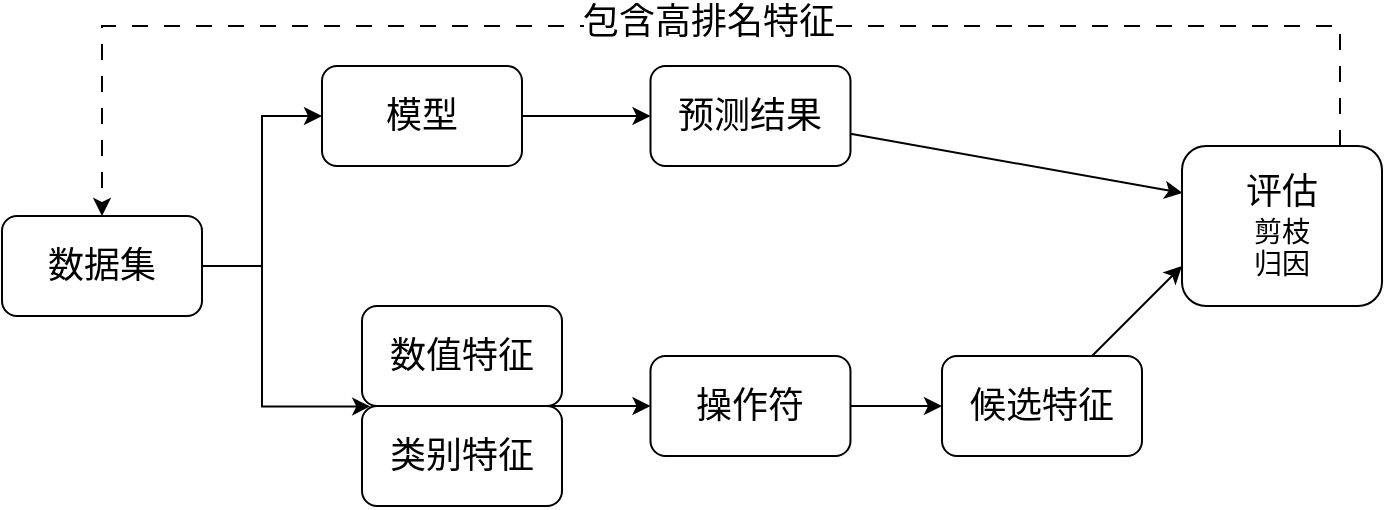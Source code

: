 <mxfile version="24.7.17">
  <diagram name="第 1 页" id="oS1hnIb2pKha_RooXdid">
    <mxGraphModel dx="1018" dy="557" grid="1" gridSize="10" guides="1" tooltips="1" connect="1" arrows="1" fold="1" page="1" pageScale="1" pageWidth="827" pageHeight="1169" math="0" shadow="0">
      <root>
        <mxCell id="0" />
        <mxCell id="1" parent="0" />
        <mxCell id="z-AKncyKRG6QcuSsVURf-11" style="edgeStyle=orthogonalEdgeStyle;rounded=0;orthogonalLoop=1;jettySize=auto;html=1;entryX=0;entryY=0.5;entryDx=0;entryDy=0;" edge="1" parent="1" source="z-AKncyKRG6QcuSsVURf-2" target="z-AKncyKRG6QcuSsVURf-9">
          <mxGeometry relative="1" as="geometry" />
        </mxCell>
        <mxCell id="z-AKncyKRG6QcuSsVURf-17" style="edgeStyle=orthogonalEdgeStyle;rounded=0;orthogonalLoop=1;jettySize=auto;html=1;entryX=0.041;entryY=0.004;entryDx=0;entryDy=0;entryPerimeter=0;" edge="1" parent="1" source="z-AKncyKRG6QcuSsVURf-2" target="z-AKncyKRG6QcuSsVURf-4">
          <mxGeometry relative="1" as="geometry">
            <Array as="points">
              <mxPoint x="130" y="330" />
              <mxPoint x="130" y="400" />
            </Array>
          </mxGeometry>
        </mxCell>
        <mxCell id="z-AKncyKRG6QcuSsVURf-2" value="&lt;font style=&quot;font-size: 18px;&quot;&gt;数据集&lt;/font&gt;" style="rounded=1;whiteSpace=wrap;html=1;" vertex="1" parent="1">
          <mxGeometry y="305" width="100" height="50" as="geometry" />
        </mxCell>
        <mxCell id="z-AKncyKRG6QcuSsVURf-24" style="rounded=0;orthogonalLoop=1;jettySize=auto;html=1;exitX=1;exitY=1;exitDx=0;exitDy=0;entryX=0;entryY=0.5;entryDx=0;entryDy=0;" edge="1" parent="1" target="z-AKncyKRG6QcuSsVURf-5">
          <mxGeometry relative="1" as="geometry">
            <mxPoint x="300" y="400" as="targetPoint" />
            <mxPoint x="270" y="400" as="sourcePoint" />
            <Array as="points">
              <mxPoint x="280" y="400" />
            </Array>
          </mxGeometry>
        </mxCell>
        <mxCell id="z-AKncyKRG6QcuSsVURf-3" value="&lt;font style=&quot;font-size: 18px;&quot;&gt;数值特征&lt;/font&gt;" style="rounded=1;whiteSpace=wrap;html=1;" vertex="1" parent="1">
          <mxGeometry x="180" y="350" width="100" height="50" as="geometry" />
        </mxCell>
        <mxCell id="z-AKncyKRG6QcuSsVURf-4" value="&lt;font style=&quot;font-size: 18px;&quot;&gt;类别特征&lt;/font&gt;" style="rounded=1;whiteSpace=wrap;html=1;" vertex="1" parent="1">
          <mxGeometry x="180" y="400" width="100" height="50" as="geometry" />
        </mxCell>
        <mxCell id="z-AKncyKRG6QcuSsVURf-27" style="rounded=0;orthogonalLoop=1;jettySize=auto;html=1;entryX=0;entryY=0.5;entryDx=0;entryDy=0;" edge="1" parent="1" source="z-AKncyKRG6QcuSsVURf-5" target="z-AKncyKRG6QcuSsVURf-6">
          <mxGeometry relative="1" as="geometry" />
        </mxCell>
        <mxCell id="z-AKncyKRG6QcuSsVURf-5" value="&lt;font style=&quot;font-size: 18px;&quot;&gt;操作符&lt;/font&gt;" style="rounded=1;whiteSpace=wrap;html=1;" vertex="1" parent="1">
          <mxGeometry x="324.24" y="375" width="100" height="50" as="geometry" />
        </mxCell>
        <mxCell id="z-AKncyKRG6QcuSsVURf-32" style="rounded=0;orthogonalLoop=1;jettySize=auto;html=1;entryX=0;entryY=0.75;entryDx=0;entryDy=0;" edge="1" parent="1" source="z-AKncyKRG6QcuSsVURf-6" target="z-AKncyKRG6QcuSsVURf-7">
          <mxGeometry relative="1" as="geometry" />
        </mxCell>
        <mxCell id="z-AKncyKRG6QcuSsVURf-6" value="&lt;font style=&quot;font-size: 18px;&quot;&gt;候选特征&lt;/font&gt;" style="rounded=1;whiteSpace=wrap;html=1;" vertex="1" parent="1">
          <mxGeometry x="470" y="375" width="100" height="50" as="geometry" />
        </mxCell>
        <mxCell id="z-AKncyKRG6QcuSsVURf-34" style="edgeStyle=orthogonalEdgeStyle;rounded=0;orthogonalLoop=1;jettySize=auto;html=1;entryX=0.5;entryY=0;entryDx=0;entryDy=0;dashed=1;dashPattern=8 8;" edge="1" parent="1" source="z-AKncyKRG6QcuSsVURf-7" target="z-AKncyKRG6QcuSsVURf-2">
          <mxGeometry relative="1" as="geometry">
            <Array as="points">
              <mxPoint x="669" y="210" />
              <mxPoint x="50" y="210" />
            </Array>
          </mxGeometry>
        </mxCell>
        <mxCell id="z-AKncyKRG6QcuSsVURf-35" value="&lt;font style=&quot;font-size: 18px;&quot;&gt;包含高排名特征&lt;/font&gt;" style="edgeLabel;html=1;align=center;verticalAlign=middle;resizable=0;points=[];" vertex="1" connectable="0" parent="z-AKncyKRG6QcuSsVURf-34">
          <mxGeometry x="-0.027" y="-2" relative="1" as="geometry">
            <mxPoint as="offset" />
          </mxGeometry>
        </mxCell>
        <mxCell id="z-AKncyKRG6QcuSsVURf-7" value="&lt;font style=&quot;font-size: 18px;&quot;&gt;评估&lt;/font&gt;&lt;div&gt;&lt;font style=&quot;font-size: 14px;&quot;&gt;剪枝&lt;/font&gt;&lt;/div&gt;&lt;div&gt;&lt;font style=&quot;font-size: 14px;&quot;&gt;归因&lt;/font&gt;&lt;/div&gt;" style="rounded=1;whiteSpace=wrap;html=1;" vertex="1" parent="1">
          <mxGeometry x="590" y="270" width="100" height="80" as="geometry" />
        </mxCell>
        <mxCell id="z-AKncyKRG6QcuSsVURf-14" style="rounded=0;orthogonalLoop=1;jettySize=auto;html=1;entryX=0;entryY=0.5;entryDx=0;entryDy=0;" edge="1" parent="1" source="z-AKncyKRG6QcuSsVURf-9" target="z-AKncyKRG6QcuSsVURf-10">
          <mxGeometry relative="1" as="geometry" />
        </mxCell>
        <mxCell id="z-AKncyKRG6QcuSsVURf-9" value="&lt;font style=&quot;font-size: 18px;&quot;&gt;模型&lt;/font&gt;" style="rounded=1;whiteSpace=wrap;html=1;" vertex="1" parent="1">
          <mxGeometry x="160" y="230" width="100" height="50" as="geometry" />
        </mxCell>
        <mxCell id="z-AKncyKRG6QcuSsVURf-10" value="&lt;font style=&quot;font-size: 18px;&quot;&gt;预测结果&lt;/font&gt;" style="rounded=1;whiteSpace=wrap;html=1;" vertex="1" parent="1">
          <mxGeometry x="324.25" y="230" width="100" height="50" as="geometry" />
        </mxCell>
        <mxCell id="z-AKncyKRG6QcuSsVURf-31" style="rounded=0;orthogonalLoop=1;jettySize=auto;html=1;entryX=0.003;entryY=0.294;entryDx=0;entryDy=0;entryPerimeter=0;" edge="1" parent="1" source="z-AKncyKRG6QcuSsVURf-10" target="z-AKncyKRG6QcuSsVURf-7">
          <mxGeometry relative="1" as="geometry">
            <mxPoint x="612" y="285" as="targetPoint" />
          </mxGeometry>
        </mxCell>
      </root>
    </mxGraphModel>
  </diagram>
</mxfile>
